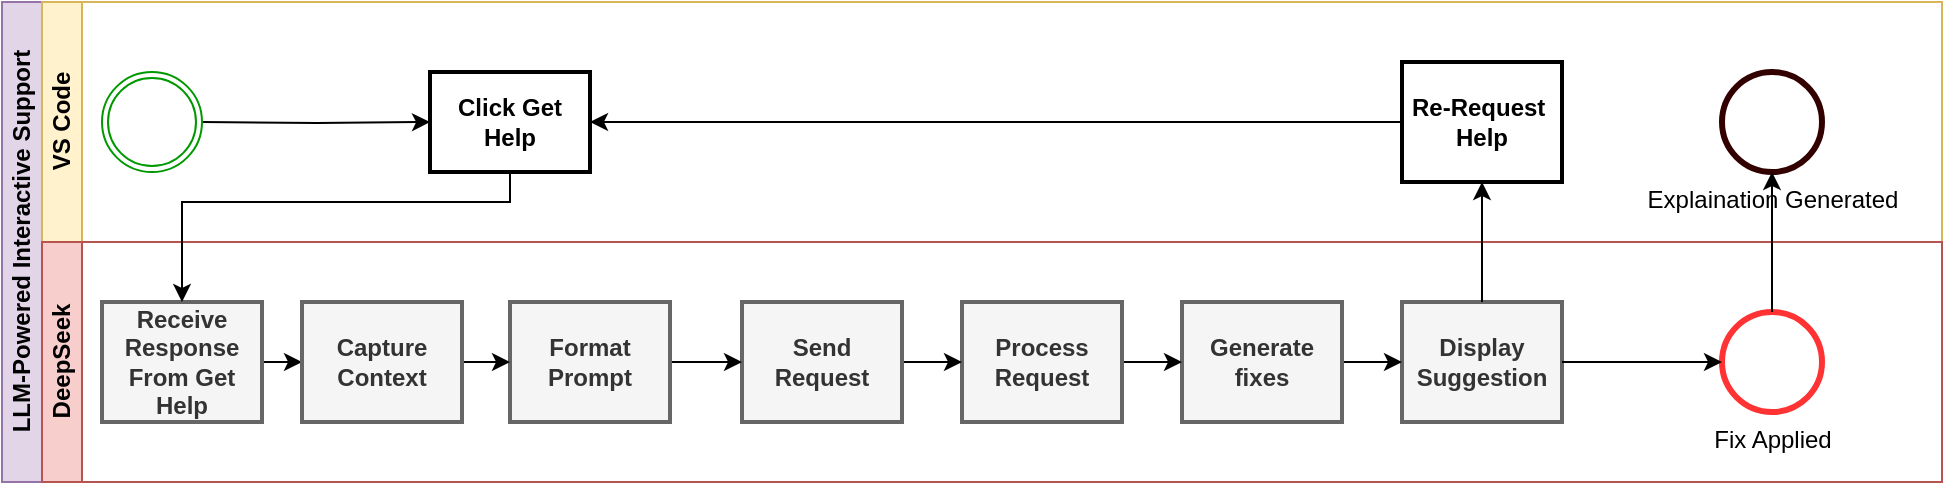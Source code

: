 <mxfile version="26.0.15">
  <diagram id="prtHgNgQTEPvFCAcTncT" name="Page-1">
    <mxGraphModel dx="1247" dy="671" grid="1" gridSize="10" guides="1" tooltips="1" connect="1" arrows="1" fold="1" page="1" pageScale="1" pageWidth="827" pageHeight="1169" math="0" shadow="0">
      <root>
        <mxCell id="0" />
        <mxCell id="1" parent="0" />
        <mxCell id="dNxyNK7c78bLwvsdeMH5-19" value="LLM-Powered Interactive Support" style="swimlane;html=1;childLayout=stackLayout;resizeParent=1;resizeParentMax=0;horizontal=0;startSize=20;horizontalStack=0;fillColor=#e1d5e7;strokeColor=#9673a6;" parent="1" vertex="1">
          <mxGeometry x="120" y="120" width="970" height="240" as="geometry" />
        </mxCell>
        <mxCell id="dNxyNK7c78bLwvsdeMH5-21" value="VS Code" style="swimlane;html=1;startSize=20;horizontal=0;fillColor=#fff2cc;strokeColor=#d6b656;" parent="dNxyNK7c78bLwvsdeMH5-19" vertex="1">
          <mxGeometry x="20" width="950" height="120" as="geometry" />
        </mxCell>
        <mxCell id="dNxyNK7c78bLwvsdeMH5-26" value="&lt;b&gt;Click Get&lt;/b&gt;&lt;div&gt;&lt;b&gt;Help&lt;/b&gt;&lt;/div&gt;" style="rounded=0;whiteSpace=wrap;html=1;fontFamily=Helvetica;fontSize=12;fontColor=#000000;align=center;strokeWidth=2;" parent="dNxyNK7c78bLwvsdeMH5-21" vertex="1">
          <mxGeometry x="194" y="35" width="80" height="50" as="geometry" />
        </mxCell>
        <mxCell id="L241JcPqCCC5lyODWOp4-3" style="edgeStyle=orthogonalEdgeStyle;rounded=0;orthogonalLoop=1;jettySize=auto;html=1;exitX=1;exitY=0.5;exitDx=0;exitDy=0;entryX=0;entryY=0.5;entryDx=0;entryDy=0;" parent="dNxyNK7c78bLwvsdeMH5-21" target="dNxyNK7c78bLwvsdeMH5-26" edge="1">
          <mxGeometry relative="1" as="geometry">
            <mxPoint x="80" y="60" as="sourcePoint" />
          </mxGeometry>
        </mxCell>
        <mxCell id="U7Rz9G83Krhw1gzFX6Xz-34" value="Explaination Generated" style="points=[[0.145,0.145,0],[0.5,0,0],[0.855,0.145,0],[1,0.5,0],[0.855,0.855,0],[0.5,1,0],[0.145,0.855,0],[0,0.5,0]];shape=mxgraph.bpmn.event;html=1;verticalLabelPosition=bottom;labelBackgroundColor=#ffffff;verticalAlign=top;align=center;perimeter=ellipsePerimeter;outlineConnect=0;aspect=fixed;outline=end;symbol=terminate2;strokeColor=light-dark(#330000,#EDEDED);" vertex="1" parent="dNxyNK7c78bLwvsdeMH5-21">
          <mxGeometry x="840" y="35" width="50" height="50" as="geometry" />
        </mxCell>
        <mxCell id="U7Rz9G83Krhw1gzFX6Xz-40" value="" style="points=[[0.145,0.145,0],[0.5,0,0],[0.855,0.145,0],[1,0.5,0],[0.855,0.855,0],[0.5,1,0],[0.145,0.855,0],[0,0.5,0]];shape=mxgraph.bpmn.event;html=1;verticalLabelPosition=bottom;labelBackgroundColor=#ffffff;verticalAlign=top;align=center;perimeter=ellipsePerimeter;outlineConnect=0;aspect=fixed;outline=throwing;symbol=general;strokeColor=#009900;" vertex="1" parent="dNxyNK7c78bLwvsdeMH5-21">
          <mxGeometry x="30" y="35" width="50" height="50" as="geometry" />
        </mxCell>
        <mxCell id="U7Rz9G83Krhw1gzFX6Xz-46" style="edgeStyle=orthogonalEdgeStyle;rounded=0;orthogonalLoop=1;jettySize=auto;html=1;entryX=1;entryY=0.5;entryDx=0;entryDy=0;" edge="1" parent="dNxyNK7c78bLwvsdeMH5-21" source="U7Rz9G83Krhw1gzFX6Xz-42" target="dNxyNK7c78bLwvsdeMH5-26">
          <mxGeometry relative="1" as="geometry" />
        </mxCell>
        <mxCell id="U7Rz9G83Krhw1gzFX6Xz-42" value="&lt;b&gt;Re-Request&amp;nbsp;&lt;/b&gt;&lt;div&gt;&lt;b&gt;Help&lt;/b&gt;&lt;/div&gt;" style="rounded=0;whiteSpace=wrap;html=1;fontFamily=Helvetica;fontSize=12;fontColor=#000000;align=center;strokeWidth=2;" vertex="1" parent="dNxyNK7c78bLwvsdeMH5-21">
          <mxGeometry x="680" y="30" width="80" height="60" as="geometry" />
        </mxCell>
        <mxCell id="dNxyNK7c78bLwvsdeMH5-22" value="DeepSeek" style="swimlane;html=1;startSize=20;horizontal=0;fillColor=#f8cecc;strokeColor=#b85450;" parent="dNxyNK7c78bLwvsdeMH5-19" vertex="1">
          <mxGeometry x="20" y="120" width="950" height="120" as="geometry" />
        </mxCell>
        <mxCell id="U7Rz9G83Krhw1gzFX6Xz-27" style="edgeStyle=orthogonalEdgeStyle;rounded=0;orthogonalLoop=1;jettySize=auto;html=1;" edge="1" parent="dNxyNK7c78bLwvsdeMH5-22" source="dNxyNK7c78bLwvsdeMH5-34" target="U7Rz9G83Krhw1gzFX6Xz-19">
          <mxGeometry relative="1" as="geometry" />
        </mxCell>
        <mxCell id="dNxyNK7c78bLwvsdeMH5-34" value="&lt;b&gt;Receive Response From Get Help&lt;/b&gt;" style="rounded=0;whiteSpace=wrap;html=1;fontFamily=Helvetica;fontSize=12;fontColor=#333333;align=center;fillColor=#f5f5f5;strokeColor=#666666;strokeWidth=2;" parent="dNxyNK7c78bLwvsdeMH5-22" vertex="1">
          <mxGeometry x="30" y="30" width="80" height="60" as="geometry" />
        </mxCell>
        <mxCell id="U7Rz9G83Krhw1gzFX6Xz-24" value="&lt;b&gt;Display Suggestion&lt;/b&gt;" style="rounded=0;whiteSpace=wrap;html=1;fontFamily=Helvetica;fontSize=12;fontColor=#333333;align=center;fillColor=#f5f5f5;strokeColor=#666666;strokeWidth=2;" vertex="1" parent="dNxyNK7c78bLwvsdeMH5-22">
          <mxGeometry x="680" y="30" width="80" height="60" as="geometry" />
        </mxCell>
        <mxCell id="U7Rz9G83Krhw1gzFX6Xz-32" value="" style="edgeStyle=orthogonalEdgeStyle;rounded=0;orthogonalLoop=1;jettySize=auto;html=1;" edge="1" parent="dNxyNK7c78bLwvsdeMH5-22" source="U7Rz9G83Krhw1gzFX6Xz-23" target="U7Rz9G83Krhw1gzFX6Xz-24">
          <mxGeometry relative="1" as="geometry" />
        </mxCell>
        <mxCell id="U7Rz9G83Krhw1gzFX6Xz-23" value="&lt;div&gt;&lt;b&gt;Generate fixes&lt;/b&gt;&lt;/div&gt;" style="rounded=0;whiteSpace=wrap;html=1;fontFamily=Helvetica;fontSize=12;fontColor=#333333;align=center;fillColor=#f5f5f5;strokeColor=#666666;strokeWidth=2;" vertex="1" parent="dNxyNK7c78bLwvsdeMH5-22">
          <mxGeometry x="570" y="30" width="80" height="60" as="geometry" />
        </mxCell>
        <mxCell id="U7Rz9G83Krhw1gzFX6Xz-31" value="" style="edgeStyle=orthogonalEdgeStyle;rounded=0;orthogonalLoop=1;jettySize=auto;html=1;" edge="1" parent="dNxyNK7c78bLwvsdeMH5-22" source="U7Rz9G83Krhw1gzFX6Xz-22" target="U7Rz9G83Krhw1gzFX6Xz-23">
          <mxGeometry relative="1" as="geometry" />
        </mxCell>
        <mxCell id="U7Rz9G83Krhw1gzFX6Xz-22" value="&lt;div&gt;&lt;b&gt;Process Request&lt;/b&gt;&lt;/div&gt;" style="rounded=0;whiteSpace=wrap;html=1;fontFamily=Helvetica;fontSize=12;fontColor=#333333;align=center;fillColor=#f5f5f5;strokeColor=#666666;strokeWidth=2;" vertex="1" parent="dNxyNK7c78bLwvsdeMH5-22">
          <mxGeometry x="460" y="30" width="80" height="60" as="geometry" />
        </mxCell>
        <mxCell id="U7Rz9G83Krhw1gzFX6Xz-30" style="edgeStyle=orthogonalEdgeStyle;rounded=0;orthogonalLoop=1;jettySize=auto;html=1;" edge="1" parent="dNxyNK7c78bLwvsdeMH5-22" source="U7Rz9G83Krhw1gzFX6Xz-21" target="U7Rz9G83Krhw1gzFX6Xz-22">
          <mxGeometry relative="1" as="geometry" />
        </mxCell>
        <mxCell id="U7Rz9G83Krhw1gzFX6Xz-21" value="&lt;div&gt;&lt;b&gt;Send Request&lt;/b&gt;&lt;/div&gt;" style="rounded=0;whiteSpace=wrap;html=1;fontFamily=Helvetica;fontSize=12;fontColor=#333333;align=center;fillColor=#f5f5f5;strokeColor=#666666;strokeWidth=2;" vertex="1" parent="dNxyNK7c78bLwvsdeMH5-22">
          <mxGeometry x="350" y="30" width="80" height="60" as="geometry" />
        </mxCell>
        <mxCell id="U7Rz9G83Krhw1gzFX6Xz-29" style="edgeStyle=orthogonalEdgeStyle;rounded=0;orthogonalLoop=1;jettySize=auto;html=1;" edge="1" parent="dNxyNK7c78bLwvsdeMH5-22" source="U7Rz9G83Krhw1gzFX6Xz-20" target="U7Rz9G83Krhw1gzFX6Xz-21">
          <mxGeometry relative="1" as="geometry" />
        </mxCell>
        <mxCell id="U7Rz9G83Krhw1gzFX6Xz-20" value="&lt;div&gt;&lt;b&gt;Format Prompt&lt;/b&gt;&lt;/div&gt;" style="rounded=0;whiteSpace=wrap;html=1;fontFamily=Helvetica;fontSize=12;fontColor=#333333;align=center;fillColor=#f5f5f5;strokeColor=#666666;strokeWidth=2;" vertex="1" parent="dNxyNK7c78bLwvsdeMH5-22">
          <mxGeometry x="234" y="30" width="80" height="60" as="geometry" />
        </mxCell>
        <mxCell id="U7Rz9G83Krhw1gzFX6Xz-28" style="edgeStyle=orthogonalEdgeStyle;rounded=0;orthogonalLoop=1;jettySize=auto;html=1;" edge="1" parent="dNxyNK7c78bLwvsdeMH5-22" source="U7Rz9G83Krhw1gzFX6Xz-19" target="U7Rz9G83Krhw1gzFX6Xz-20">
          <mxGeometry relative="1" as="geometry" />
        </mxCell>
        <mxCell id="U7Rz9G83Krhw1gzFX6Xz-19" value="&lt;div&gt;&lt;b&gt;Capture Context&lt;/b&gt;&lt;/div&gt;" style="rounded=0;whiteSpace=wrap;html=1;fontFamily=Helvetica;fontSize=12;fontColor=#333333;align=center;fillColor=#f5f5f5;strokeColor=#666666;strokeWidth=2;" vertex="1" parent="dNxyNK7c78bLwvsdeMH5-22">
          <mxGeometry x="130" y="30" width="80" height="60" as="geometry" />
        </mxCell>
        <mxCell id="U7Rz9G83Krhw1gzFX6Xz-33" value="Fix Applied" style="points=[[0.145,0.145,0],[0.5,0,0],[0.855,0.145,0],[1,0.5,0],[0.855,0.855,0],[0.5,1,0],[0.145,0.855,0],[0,0.5,0]];shape=mxgraph.bpmn.event;html=1;verticalLabelPosition=bottom;labelBackgroundColor=#ffffff;verticalAlign=top;align=center;perimeter=ellipsePerimeter;outlineConnect=0;aspect=fixed;outline=end;symbol=terminate2;strokeColor=light-dark(#FF3333,#EDEDED);" vertex="1" parent="dNxyNK7c78bLwvsdeMH5-22">
          <mxGeometry x="840" y="35" width="50" height="50" as="geometry" />
        </mxCell>
        <mxCell id="U7Rz9G83Krhw1gzFX6Xz-38" style="edgeStyle=orthogonalEdgeStyle;rounded=0;orthogonalLoop=1;jettySize=auto;html=1;entryX=0;entryY=0.5;entryDx=0;entryDy=0;entryPerimeter=0;" edge="1" parent="dNxyNK7c78bLwvsdeMH5-22" source="U7Rz9G83Krhw1gzFX6Xz-24" target="U7Rz9G83Krhw1gzFX6Xz-33">
          <mxGeometry relative="1" as="geometry" />
        </mxCell>
        <mxCell id="U7Rz9G83Krhw1gzFX6Xz-37" style="edgeStyle=orthogonalEdgeStyle;rounded=0;orthogonalLoop=1;jettySize=auto;html=1;exitX=0.5;exitY=1;exitDx=0;exitDy=0;entryX=0.5;entryY=0;entryDx=0;entryDy=0;" edge="1" parent="dNxyNK7c78bLwvsdeMH5-19" source="dNxyNK7c78bLwvsdeMH5-26" target="dNxyNK7c78bLwvsdeMH5-34">
          <mxGeometry relative="1" as="geometry">
            <Array as="points">
              <mxPoint x="254" y="100" />
              <mxPoint x="90" y="100" />
            </Array>
          </mxGeometry>
        </mxCell>
        <mxCell id="U7Rz9G83Krhw1gzFX6Xz-44" style="edgeStyle=orthogonalEdgeStyle;rounded=0;orthogonalLoop=1;jettySize=auto;html=1;entryX=0.5;entryY=1;entryDx=0;entryDy=0;" edge="1" parent="dNxyNK7c78bLwvsdeMH5-19" source="U7Rz9G83Krhw1gzFX6Xz-24" target="U7Rz9G83Krhw1gzFX6Xz-42">
          <mxGeometry relative="1" as="geometry" />
        </mxCell>
        <mxCell id="U7Rz9G83Krhw1gzFX6Xz-47" style="edgeStyle=orthogonalEdgeStyle;rounded=0;orthogonalLoop=1;jettySize=auto;html=1;entryX=0.5;entryY=1;entryDx=0;entryDy=0;entryPerimeter=0;" edge="1" parent="dNxyNK7c78bLwvsdeMH5-19" source="U7Rz9G83Krhw1gzFX6Xz-33" target="U7Rz9G83Krhw1gzFX6Xz-34">
          <mxGeometry relative="1" as="geometry" />
        </mxCell>
      </root>
    </mxGraphModel>
  </diagram>
</mxfile>
